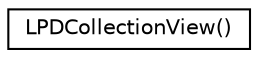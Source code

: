 digraph "Graphical Class Hierarchy"
{
  edge [fontname="Helvetica",fontsize="10",labelfontname="Helvetica",labelfontsize="10"];
  node [fontname="Helvetica",fontsize="10",shape=record];
  rankdir="LR";
  Node0 [label="LPDCollectionView()",height=0.2,width=0.4,color="black", fillcolor="white", style="filled",URL="$category_l_p_d_collection_view_07_08.html"];
}
